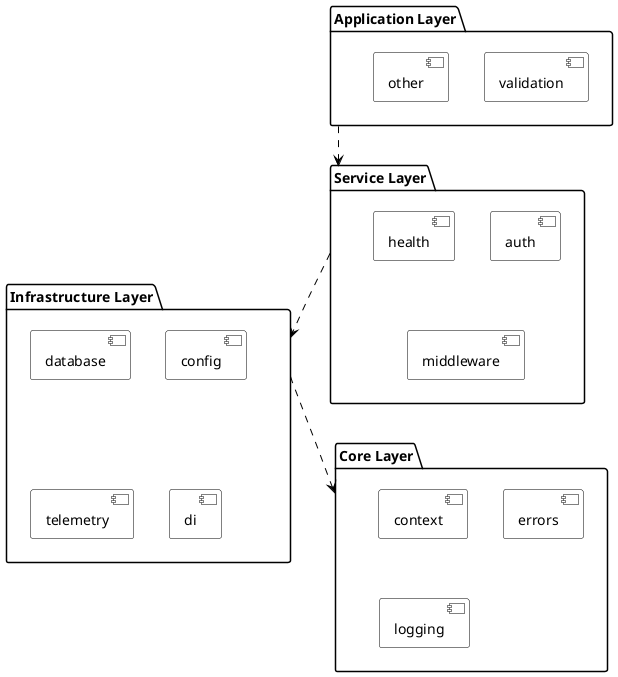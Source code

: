 @startuml Layered Architecture

skinparam componentStyle uml2
skinparam component {
  BackgroundColor White
  BorderColor Black
  ArrowColor Black
}

package "Application Layer" as application {
  component "validation" as validation
  component "other" as other
}

package "Service Layer" as service {
  component "auth" as auth
  component "health" as health
  component "middleware" as middleware
}

package "Infrastructure Layer" as infrastructure {
  component "database" as db
  component "config" as config
  component "telemetry" as telemetry
  component "di" as di
}

package "Core Layer" as core {
  component "context" as context
  component "errors" as errors
  component "logging" as logging
}

application ..> service
service ..> infrastructure
infrastructure ..> core

@enduml